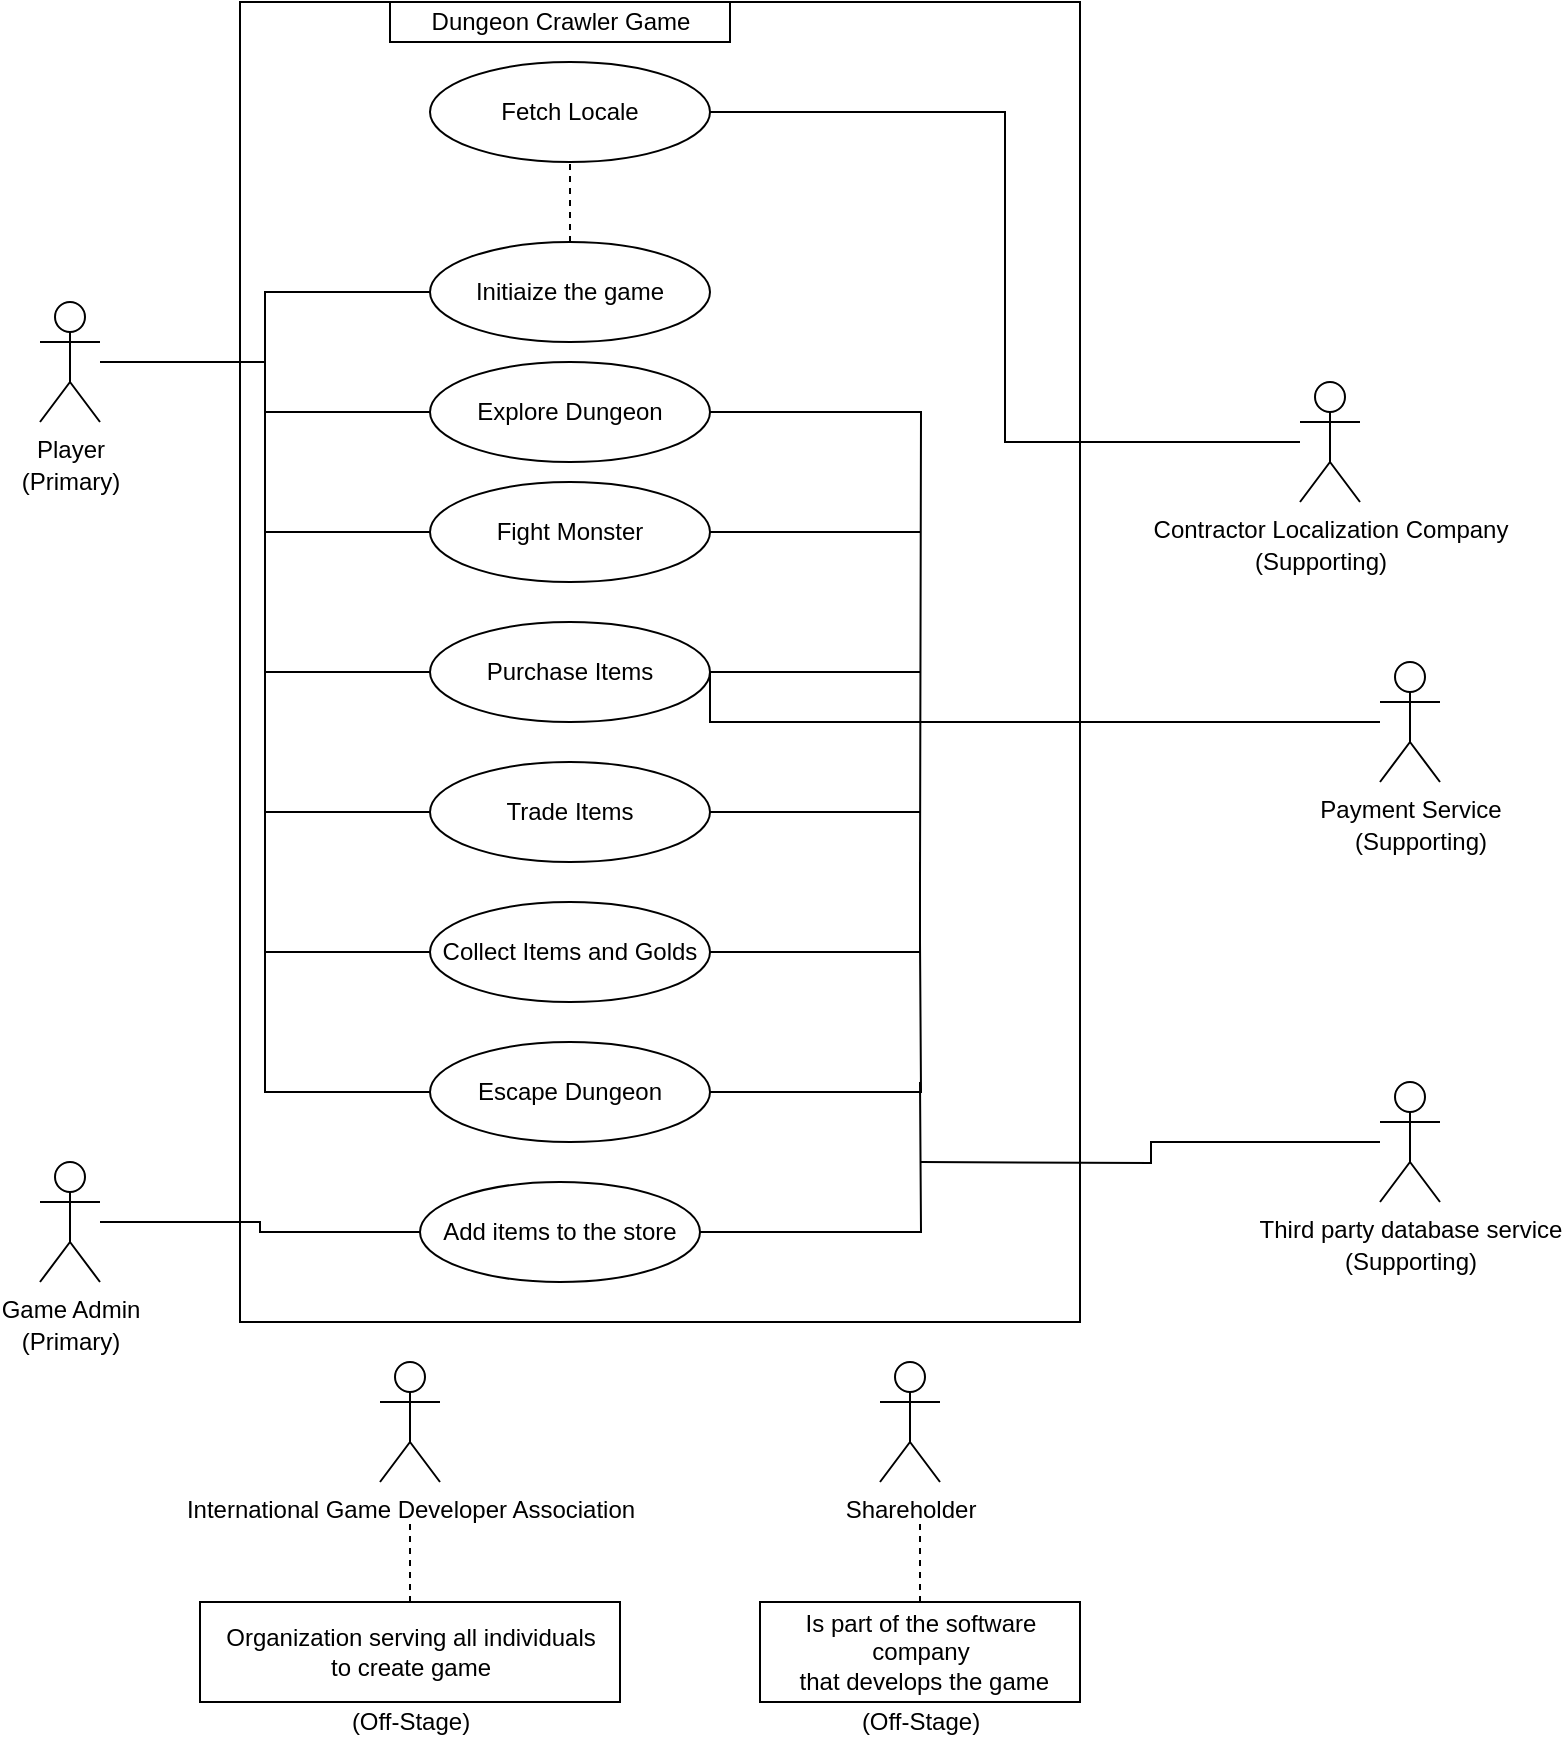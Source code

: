 <?xml version="1.0" encoding="UTF-8"?>
<mxfile version="14.4.3" type="device"><diagram id="mBjR6GtWnhDMaoqyHE5_" name="Page-1"><mxGraphModel dx="1577" dy="917" grid="1" gridSize="10" guides="1" tooltips="1" connect="1" arrows="1" fold="1" page="1" pageScale="1" pageWidth="850" pageHeight="1100" math="0" shadow="0"><root><mxCell id="0"/><mxCell id="1" parent="0"/><mxCell id="tY8YW_onBf2nTJWIHdET-1" value="" style="html=1;" parent="1" vertex="1"><mxGeometry x="220" y="110" width="420" height="660" as="geometry"/></mxCell><mxCell id="tY8YW_onBf2nTJWIHdET-34" style="edgeStyle=orthogonalEdgeStyle;rounded=0;orthogonalLoop=1;jettySize=auto;html=1;entryX=0;entryY=0.5;entryDx=0;entryDy=0;endArrow=none;endFill=0;" parent="1" source="tY8YW_onBf2nTJWIHdET-2" target="tY8YW_onBf2nTJWIHdET-19" edge="1"><mxGeometry relative="1" as="geometry"/></mxCell><mxCell id="tY8YW_onBf2nTJWIHdET-37" style="edgeStyle=orthogonalEdgeStyle;rounded=0;orthogonalLoop=1;jettySize=auto;html=1;entryX=0;entryY=0.5;entryDx=0;entryDy=0;endArrow=none;endFill=0;" parent="1" source="tY8YW_onBf2nTJWIHdET-2" target="tY8YW_onBf2nTJWIHdET-20" edge="1"><mxGeometry relative="1" as="geometry"/></mxCell><mxCell id="tY8YW_onBf2nTJWIHdET-38" style="edgeStyle=orthogonalEdgeStyle;rounded=0;orthogonalLoop=1;jettySize=auto;html=1;entryX=0;entryY=0.5;entryDx=0;entryDy=0;endArrow=none;endFill=0;" parent="1" source="tY8YW_onBf2nTJWIHdET-2" target="tY8YW_onBf2nTJWIHdET-22" edge="1"><mxGeometry relative="1" as="geometry"/></mxCell><mxCell id="tY8YW_onBf2nTJWIHdET-39" style="edgeStyle=orthogonalEdgeStyle;rounded=0;orthogonalLoop=1;jettySize=auto;html=1;entryX=0;entryY=0.5;entryDx=0;entryDy=0;endArrow=none;endFill=0;" parent="1" source="tY8YW_onBf2nTJWIHdET-2" target="tY8YW_onBf2nTJWIHdET-33" edge="1"><mxGeometry relative="1" as="geometry"/></mxCell><mxCell id="tY8YW_onBf2nTJWIHdET-40" style="edgeStyle=orthogonalEdgeStyle;rounded=0;orthogonalLoop=1;jettySize=auto;html=1;entryX=0;entryY=0.5;entryDx=0;entryDy=0;endArrow=none;endFill=0;" parent="1" source="tY8YW_onBf2nTJWIHdET-2" target="tY8YW_onBf2nTJWIHdET-21" edge="1"><mxGeometry relative="1" as="geometry"/></mxCell><mxCell id="tY8YW_onBf2nTJWIHdET-42" style="edgeStyle=orthogonalEdgeStyle;rounded=0;orthogonalLoop=1;jettySize=auto;html=1;entryX=0;entryY=0.5;entryDx=0;entryDy=0;endArrow=none;endFill=0;" parent="1" source="tY8YW_onBf2nTJWIHdET-2" target="tY8YW_onBf2nTJWIHdET-31" edge="1"><mxGeometry relative="1" as="geometry"/></mxCell><mxCell id="tY8YW_onBf2nTJWIHdET-50" style="edgeStyle=orthogonalEdgeStyle;rounded=0;orthogonalLoop=1;jettySize=auto;html=1;entryX=0;entryY=0.5;entryDx=0;entryDy=0;startArrow=none;startFill=0;endArrow=none;endFill=0;" parent="1" source="tY8YW_onBf2nTJWIHdET-2" target="tY8YW_onBf2nTJWIHdET-49" edge="1"><mxGeometry relative="1" as="geometry"/></mxCell><mxCell id="tY8YW_onBf2nTJWIHdET-2" value="Player" style="shape=umlActor;verticalLabelPosition=bottom;verticalAlign=top;html=1;" parent="1" vertex="1"><mxGeometry x="120" y="260" width="30" height="60" as="geometry"/></mxCell><mxCell id="6jBoSzyHMI-tdG5ONxvv-2" style="edgeStyle=orthogonalEdgeStyle;rounded=0;orthogonalLoop=1;jettySize=auto;html=1;endArrow=none;endFill=0;" edge="1" parent="1" source="tY8YW_onBf2nTJWIHdET-4"><mxGeometry relative="1" as="geometry"><mxPoint x="560" y="690" as="targetPoint"/></mxGeometry></mxCell><mxCell id="tY8YW_onBf2nTJWIHdET-4" value="Third party database service" style="shape=umlActor;verticalLabelPosition=bottom;verticalAlign=top;html=1;" parent="1" vertex="1"><mxGeometry x="790" y="650" width="30" height="60" as="geometry"/></mxCell><mxCell id="tY8YW_onBf2nTJWIHdET-48" style="edgeStyle=orthogonalEdgeStyle;rounded=0;orthogonalLoop=1;jettySize=auto;html=1;entryX=1;entryY=0.5;entryDx=0;entryDy=0;endArrow=none;endFill=0;startArrow=none;startFill=0;" parent="1" source="tY8YW_onBf2nTJWIHdET-7" target="tY8YW_onBf2nTJWIHdET-35" edge="1"><mxGeometry relative="1" as="geometry"/></mxCell><mxCell id="tY8YW_onBf2nTJWIHdET-7" value="Contractor Localization Company" style="shape=umlActor;verticalLabelPosition=bottom;verticalAlign=top;html=1;" parent="1" vertex="1"><mxGeometry x="750" y="300" width="30" height="60" as="geometry"/></mxCell><mxCell id="tY8YW_onBf2nTJWIHdET-44" style="edgeStyle=orthogonalEdgeStyle;rounded=0;orthogonalLoop=1;jettySize=auto;html=1;entryX=0;entryY=0.5;entryDx=0;entryDy=0;endArrow=none;endFill=0;" parent="1" source="tY8YW_onBf2nTJWIHdET-8" target="tY8YW_onBf2nTJWIHdET-32" edge="1"><mxGeometry relative="1" as="geometry"/></mxCell><mxCell id="tY8YW_onBf2nTJWIHdET-8" value="Game Admin" style="shape=umlActor;verticalLabelPosition=bottom;verticalAlign=top;html=1;" parent="1" vertex="1"><mxGeometry x="120" y="690" width="30" height="60" as="geometry"/></mxCell><mxCell id="tY8YW_onBf2nTJWIHdET-11" value="Shareholder" style="shape=umlActor;verticalLabelPosition=bottom;verticalAlign=top;html=1;" parent="1" vertex="1"><mxGeometry x="540" y="790" width="30" height="60" as="geometry"/></mxCell><mxCell id="tY8YW_onBf2nTJWIHdET-12" value="International Game Developer Association" style="shape=umlActor;verticalLabelPosition=bottom;verticalAlign=top;html=1;" parent="1" vertex="1"><mxGeometry x="290" y="790" width="30" height="60" as="geometry"/></mxCell><mxCell id="tY8YW_onBf2nTJWIHdET-16" style="edgeStyle=orthogonalEdgeStyle;rounded=0;orthogonalLoop=1;jettySize=auto;html=1;dashed=1;endArrow=none;endFill=0;" parent="1" source="tY8YW_onBf2nTJWIHdET-13" edge="1"><mxGeometry relative="1" as="geometry"><mxPoint x="305" y="870" as="targetPoint"/></mxGeometry></mxCell><mxCell id="tY8YW_onBf2nTJWIHdET-13" value="Organization serving all individuals &lt;br&gt;to create game" style="html=1;" parent="1" vertex="1"><mxGeometry x="200" y="910" width="210" height="50" as="geometry"/></mxCell><mxCell id="tY8YW_onBf2nTJWIHdET-17" style="edgeStyle=orthogonalEdgeStyle;rounded=0;orthogonalLoop=1;jettySize=auto;html=1;dashed=1;endArrow=none;endFill=0;" parent="1" source="tY8YW_onBf2nTJWIHdET-14" edge="1"><mxGeometry relative="1" as="geometry"><mxPoint x="560" y="870" as="targetPoint"/></mxGeometry></mxCell><mxCell id="tY8YW_onBf2nTJWIHdET-14" value="Is part of the software &lt;br&gt;company&lt;br&gt;&amp;nbsp;that develops the game" style="html=1;" parent="1" vertex="1"><mxGeometry x="480" y="910" width="160" height="50" as="geometry"/></mxCell><mxCell id="Oo4cwOx-qDNuBIr8Syhj-1" style="edgeStyle=orthogonalEdgeStyle;rounded=0;orthogonalLoop=1;jettySize=auto;html=1;startArrow=none;startFill=0;endArrow=none;endFill=0;" parent="1" source="tY8YW_onBf2nTJWIHdET-19" edge="1"><mxGeometry relative="1" as="geometry"><mxPoint x="560" y="550" as="targetPoint"/></mxGeometry></mxCell><mxCell id="tY8YW_onBf2nTJWIHdET-19" value="Explore Dungeon" style="ellipse;whiteSpace=wrap;html=1;" parent="1" vertex="1"><mxGeometry x="315" y="290" width="140" height="50" as="geometry"/></mxCell><mxCell id="Oo4cwOx-qDNuBIr8Syhj-2" style="edgeStyle=orthogonalEdgeStyle;rounded=0;orthogonalLoop=1;jettySize=auto;html=1;startArrow=none;startFill=0;endArrow=none;endFill=0;" parent="1" source="tY8YW_onBf2nTJWIHdET-20" edge="1"><mxGeometry relative="1" as="geometry"><mxPoint x="560" y="375" as="targetPoint"/></mxGeometry></mxCell><mxCell id="tY8YW_onBf2nTJWIHdET-20" value="Fight Monster" style="ellipse;whiteSpace=wrap;html=1;" parent="1" vertex="1"><mxGeometry x="315" y="350" width="140" height="50" as="geometry"/></mxCell><mxCell id="Oo4cwOx-qDNuBIr8Syhj-5" style="edgeStyle=orthogonalEdgeStyle;rounded=0;orthogonalLoop=1;jettySize=auto;html=1;entryX=0.5;entryY=1;entryDx=0;entryDy=0;startArrow=none;startFill=0;endArrow=none;endFill=0;" parent="1" source="tY8YW_onBf2nTJWIHdET-21" edge="1"><mxGeometry relative="1" as="geometry"><Array as="points"><mxPoint x="560" y="585"/></Array><mxPoint x="560" y="540" as="targetPoint"/></mxGeometry></mxCell><mxCell id="tY8YW_onBf2nTJWIHdET-21" value="Collect Items and Golds" style="ellipse;whiteSpace=wrap;html=1;" parent="1" vertex="1"><mxGeometry x="315" y="560" width="140" height="50" as="geometry"/></mxCell><mxCell id="Oo4cwOx-qDNuBIr8Syhj-3" style="edgeStyle=orthogonalEdgeStyle;rounded=0;orthogonalLoop=1;jettySize=auto;html=1;startArrow=none;startFill=0;endArrow=none;endFill=0;" parent="1" source="tY8YW_onBf2nTJWIHdET-22" edge="1"><mxGeometry relative="1" as="geometry"><mxPoint x="560" y="445" as="targetPoint"/></mxGeometry></mxCell><mxCell id="tY8YW_onBf2nTJWIHdET-22" value="Purchase Items" style="ellipse;whiteSpace=wrap;html=1;" parent="1" vertex="1"><mxGeometry x="315" y="420" width="140" height="50" as="geometry"/></mxCell><mxCell id="tY8YW_onBf2nTJWIHdET-47" style="edgeStyle=orthogonalEdgeStyle;rounded=0;orthogonalLoop=1;jettySize=auto;html=1;entryX=1;entryY=0.5;entryDx=0;entryDy=0;endArrow=none;endFill=0;" parent="1" source="tY8YW_onBf2nTJWIHdET-23" target="tY8YW_onBf2nTJWIHdET-22" edge="1"><mxGeometry relative="1" as="geometry"><Array as="points"><mxPoint x="455" y="470"/></Array></mxGeometry></mxCell><mxCell id="tY8YW_onBf2nTJWIHdET-23" value="Payment Service" style="shape=umlActor;verticalLabelPosition=bottom;verticalAlign=top;html=1;" parent="1" vertex="1"><mxGeometry x="790" y="440" width="30" height="60" as="geometry"/></mxCell><mxCell id="tY8YW_onBf2nTJWIHdET-24" value="(Primary)" style="text;html=1;align=center;verticalAlign=middle;resizable=0;points=[];autosize=1;" parent="1" vertex="1"><mxGeometry x="105" y="340" width="60" height="20" as="geometry"/></mxCell><mxCell id="tY8YW_onBf2nTJWIHdET-25" value="(Primary)" style="text;html=1;align=center;verticalAlign=middle;resizable=0;points=[];autosize=1;" parent="1" vertex="1"><mxGeometry x="105" y="770" width="60" height="20" as="geometry"/></mxCell><mxCell id="tY8YW_onBf2nTJWIHdET-26" value="(Supporting)" style="text;html=1;align=center;verticalAlign=middle;resizable=0;points=[];autosize=1;" parent="1" vertex="1"><mxGeometry x="770" y="520" width="80" height="20" as="geometry"/></mxCell><mxCell id="tY8YW_onBf2nTJWIHdET-27" value="(Supporting)" style="text;html=1;align=center;verticalAlign=middle;resizable=0;points=[];autosize=1;" parent="1" vertex="1"><mxGeometry x="720" y="380" width="80" height="20" as="geometry"/></mxCell><mxCell id="tY8YW_onBf2nTJWIHdET-28" value="(Supporting)" style="text;html=1;align=center;verticalAlign=middle;resizable=0;points=[];autosize=1;" parent="1" vertex="1"><mxGeometry x="765" y="730" width="80" height="20" as="geometry"/></mxCell><mxCell id="tY8YW_onBf2nTJWIHdET-29" value="(Off-Stage)" style="text;html=1;align=center;verticalAlign=middle;resizable=0;points=[];autosize=1;" parent="1" vertex="1"><mxGeometry x="270" y="960" width="70" height="20" as="geometry"/></mxCell><mxCell id="tY8YW_onBf2nTJWIHdET-30" value="(Off-Stage)" style="text;html=1;align=center;verticalAlign=middle;resizable=0;points=[];autosize=1;" parent="1" vertex="1"><mxGeometry x="525" y="960" width="70" height="20" as="geometry"/></mxCell><mxCell id="Oo4cwOx-qDNuBIr8Syhj-7" style="edgeStyle=orthogonalEdgeStyle;rounded=0;orthogonalLoop=1;jettySize=auto;html=1;startArrow=none;startFill=0;endArrow=none;endFill=0;" parent="1" source="tY8YW_onBf2nTJWIHdET-31" edge="1"><mxGeometry relative="1" as="geometry"><mxPoint x="560" y="580" as="targetPoint"/></mxGeometry></mxCell><mxCell id="tY8YW_onBf2nTJWIHdET-31" value="Escape Dungeon" style="ellipse;whiteSpace=wrap;html=1;" parent="1" vertex="1"><mxGeometry x="315" y="630" width="140" height="50" as="geometry"/></mxCell><mxCell id="Oo4cwOx-qDNuBIr8Syhj-8" style="edgeStyle=orthogonalEdgeStyle;rounded=0;orthogonalLoop=1;jettySize=auto;html=1;startArrow=none;startFill=0;endArrow=none;endFill=0;" parent="1" source="tY8YW_onBf2nTJWIHdET-32" edge="1"><mxGeometry relative="1" as="geometry"><mxPoint x="560" y="650" as="targetPoint"/></mxGeometry></mxCell><mxCell id="tY8YW_onBf2nTJWIHdET-32" value="Add items to the store" style="ellipse;whiteSpace=wrap;html=1;" parent="1" vertex="1"><mxGeometry x="310" y="700" width="140" height="50" as="geometry"/></mxCell><mxCell id="Oo4cwOx-qDNuBIr8Syhj-4" style="edgeStyle=orthogonalEdgeStyle;rounded=0;orthogonalLoop=1;jettySize=auto;html=1;startArrow=none;startFill=0;endArrow=none;endFill=0;" parent="1" source="tY8YW_onBf2nTJWIHdET-33" edge="1"><mxGeometry relative="1" as="geometry"><mxPoint x="560" y="515" as="targetPoint"/></mxGeometry></mxCell><mxCell id="tY8YW_onBf2nTJWIHdET-33" value="Trade Items" style="ellipse;whiteSpace=wrap;html=1;" parent="1" vertex="1"><mxGeometry x="315" y="490" width="140" height="50" as="geometry"/></mxCell><mxCell id="tY8YW_onBf2nTJWIHdET-35" value="Fetch Locale" style="ellipse;whiteSpace=wrap;html=1;" parent="1" vertex="1"><mxGeometry x="315" y="140" width="140" height="50" as="geometry"/></mxCell><mxCell id="tY8YW_onBf2nTJWIHdET-53" style="edgeStyle=orthogonalEdgeStyle;rounded=0;orthogonalLoop=1;jettySize=auto;html=1;entryX=0.5;entryY=1;entryDx=0;entryDy=0;startArrow=none;startFill=0;endArrow=none;endFill=0;dashed=1;" parent="1" source="tY8YW_onBf2nTJWIHdET-49" target="tY8YW_onBf2nTJWIHdET-35" edge="1"><mxGeometry relative="1" as="geometry"/></mxCell><mxCell id="tY8YW_onBf2nTJWIHdET-49" value="Initiaize the game" style="ellipse;whiteSpace=wrap;html=1;" parent="1" vertex="1"><mxGeometry x="315" y="230" width="140" height="50" as="geometry"/></mxCell><mxCell id="tY8YW_onBf2nTJWIHdET-63" value="Dungeon Crawler Game" style="html=1;" parent="1" vertex="1"><mxGeometry x="295" y="110" width="170" height="20" as="geometry"/></mxCell></root></mxGraphModel></diagram></mxfile>

